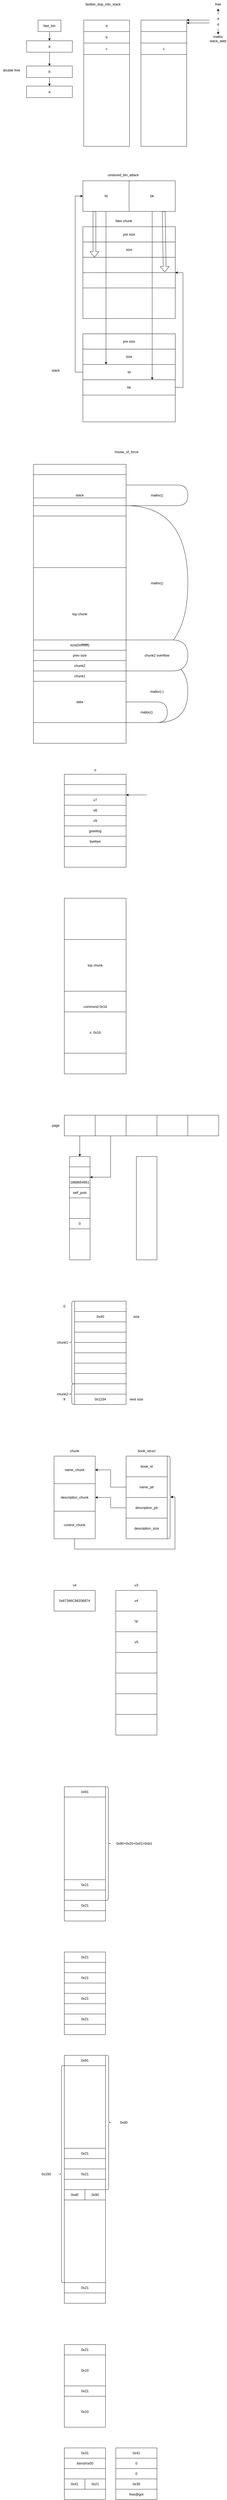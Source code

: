 <mxfile version="24.7.6">
  <diagram name="第 1 页" id="3GR5ZFJ99SGeGk10Pyea">
    <mxGraphModel dx="1008" dy="1795" grid="1" gridSize="9" guides="1" tooltips="1" connect="1" arrows="1" fold="1" page="1" pageScale="1" pageWidth="827" pageHeight="1169" background="#FFFFFF" math="0" shadow="0">
      <root>
        <mxCell id="0" />
        <mxCell id="1" parent="0" />
        <mxCell id="2ChEE_B9adLZoxHIVyTo-17" value="malloc(-)" style="shape=delay;whiteSpace=wrap;html=1;" parent="1" vertex="1">
          <mxGeometry x="468" y="1152" width="216" height="216" as="geometry" />
        </mxCell>
        <mxCell id="2ChEE_B9adLZoxHIVyTo-14" value="malloc()" style="shape=delay;whiteSpace=wrap;html=1;" parent="1" vertex="1">
          <mxGeometry x="468" y="612" width="216" height="540" as="geometry" />
        </mxCell>
        <mxCell id="7bl8xutbdIY_RmeOV73t-33" value="" style="group" parent="1" vertex="1" connectable="0">
          <mxGeometry x="290" y="-560" width="377" height="880" as="geometry" />
        </mxCell>
        <mxCell id="7bl8xutbdIY_RmeOV73t-21" value="" style="rounded=0;whiteSpace=wrap;html=1;" parent="7bl8xutbdIY_RmeOV73t-33" vertex="1">
          <mxGeometry x="26.929" y="200.0" width="323.143" height="320" as="geometry" />
        </mxCell>
        <mxCell id="7bl8xutbdIY_RmeOV73t-31" value="pre size" style="rounded=0;whiteSpace=wrap;html=1;" parent="7bl8xutbdIY_RmeOV73t-33" vertex="1">
          <mxGeometry x="26.929" y="200.0" width="323.143" height="53.333" as="geometry" />
        </mxCell>
        <mxCell id="7bl8xutbdIY_RmeOV73t-32" value="size" style="rounded=0;whiteSpace=wrap;html=1;" parent="7bl8xutbdIY_RmeOV73t-33" vertex="1">
          <mxGeometry x="26.929" y="253.333" width="323.143" height="53.333" as="geometry" />
        </mxCell>
        <mxCell id="7bl8xutbdIY_RmeOV73t-22" value="" style="rounded=0;whiteSpace=wrap;html=1;" parent="7bl8xutbdIY_RmeOV73t-33" vertex="1">
          <mxGeometry x="26.929" y="306.667" width="323.143" height="53.333" as="geometry" />
        </mxCell>
        <mxCell id="7bl8xutbdIY_RmeOV73t-27" value="fake chunk" style="text;strokeColor=none;fillColor=none;align=left;verticalAlign=middle;spacingLeft=4;spacingRight=4;overflow=hidden;points=[[0,0.5],[1,0.5]];portConstraint=eastwest;rotatable=0;whiteSpace=wrap;html=1;" parent="7bl8xutbdIY_RmeOV73t-33" vertex="1">
          <mxGeometry x="134.643" y="160" width="107.714" height="40" as="geometry" />
        </mxCell>
        <mxCell id="7bl8xutbdIY_RmeOV73t-28" value="" style="rounded=0;whiteSpace=wrap;html=1;" parent="7bl8xutbdIY_RmeOV73t-33" vertex="1">
          <mxGeometry x="26.929" y="360.0" width="323.143" height="53.333" as="geometry" />
        </mxCell>
        <mxCell id="7bl8xutbdIY_RmeOV73t-3" value="" style="rounded=0;whiteSpace=wrap;html=1;" parent="7bl8xutbdIY_RmeOV73t-33" vertex="1">
          <mxGeometry x="26.929" y="573.333" width="323.143" height="306.667" as="geometry" />
        </mxCell>
        <mxCell id="7bl8xutbdIY_RmeOV73t-4" value="" style="group" parent="7bl8xutbdIY_RmeOV73t-33" vertex="1" connectable="0">
          <mxGeometry x="26.929" y="40" width="323.143" height="106.667" as="geometry" />
        </mxCell>
        <mxCell id="7bl8xutbdIY_RmeOV73t-1" value="fd" style="rounded=0;whiteSpace=wrap;html=1;" parent="7bl8xutbdIY_RmeOV73t-4" vertex="1">
          <mxGeometry width="161.571" height="106.667" as="geometry" />
        </mxCell>
        <mxCell id="7bl8xutbdIY_RmeOV73t-2" value="bk" style="rounded=0;whiteSpace=wrap;html=1;" parent="7bl8xutbdIY_RmeOV73t-4" vertex="1">
          <mxGeometry x="161.571" width="161.571" height="106.667" as="geometry" />
        </mxCell>
        <mxCell id="7bl8xutbdIY_RmeOV73t-5" value="unstored_bin_attack" style="text;strokeColor=none;fillColor=none;align=left;verticalAlign=middle;spacingLeft=4;spacingRight=4;overflow=hidden;points=[[0,0.5],[1,0.5]];portConstraint=eastwest;rotatable=0;whiteSpace=wrap;html=1;" parent="7bl8xutbdIY_RmeOV73t-33" vertex="1">
          <mxGeometry x="107.714" width="161.571" height="40" as="geometry" />
        </mxCell>
        <mxCell id="7bl8xutbdIY_RmeOV73t-11" style="edgeStyle=orthogonalEdgeStyle;rounded=0;orthogonalLoop=1;jettySize=auto;html=1;exitX=0;exitY=0.5;exitDx=0;exitDy=0;entryX=0;entryY=0.5;entryDx=0;entryDy=0;" parent="7bl8xutbdIY_RmeOV73t-33" source="7bl8xutbdIY_RmeOV73t-6" edge="1">
          <mxGeometry relative="1" as="geometry">
            <mxPoint x="26.929" y="933.333" as="sourcePoint" />
            <mxPoint x="26.929" y="93.333" as="targetPoint" />
            <Array as="points">
              <mxPoint y="706.667" />
              <mxPoint y="93.333" />
            </Array>
          </mxGeometry>
        </mxCell>
        <mxCell id="7bl8xutbdIY_RmeOV73t-6" value="fd" style="rounded=0;whiteSpace=wrap;html=1;" parent="7bl8xutbdIY_RmeOV73t-33" vertex="1">
          <mxGeometry x="26.929" y="680" width="323.143" height="53.333" as="geometry" />
        </mxCell>
        <mxCell id="7bl8xutbdIY_RmeOV73t-10" style="edgeStyle=orthogonalEdgeStyle;rounded=0;orthogonalLoop=1;jettySize=auto;html=1;exitX=1;exitY=0.5;exitDx=0;exitDy=0;entryX=1;entryY=0;entryDx=0;entryDy=0;" parent="7bl8xutbdIY_RmeOV73t-33" source="7bl8xutbdIY_RmeOV73t-7" target="7bl8xutbdIY_RmeOV73t-28" edge="1">
          <mxGeometry relative="1" as="geometry">
            <mxPoint x="350.071" y="413.333" as="targetPoint" />
            <Array as="points">
              <mxPoint x="377.0" y="760" />
              <mxPoint x="377.0" y="360.0" />
            </Array>
          </mxGeometry>
        </mxCell>
        <mxCell id="7bl8xutbdIY_RmeOV73t-7" value="bk" style="rounded=0;whiteSpace=wrap;html=1;" parent="7bl8xutbdIY_RmeOV73t-33" vertex="1">
          <mxGeometry x="26.929" y="733.333" width="323.143" height="53.333" as="geometry" />
        </mxCell>
        <mxCell id="7bl8xutbdIY_RmeOV73t-18" value="pre size" style="rounded=0;whiteSpace=wrap;html=1;" parent="7bl8xutbdIY_RmeOV73t-33" vertex="1">
          <mxGeometry x="26.929" y="573.333" width="323.143" height="53.333" as="geometry" />
        </mxCell>
        <mxCell id="7bl8xutbdIY_RmeOV73t-19" value="size" style="rounded=0;whiteSpace=wrap;html=1;" parent="7bl8xutbdIY_RmeOV73t-33" vertex="1">
          <mxGeometry x="26.929" y="626.667" width="323.143" height="53.333" as="geometry" />
        </mxCell>
        <mxCell id="7bl8xutbdIY_RmeOV73t-17" style="edgeStyle=orthogonalEdgeStyle;rounded=0;orthogonalLoop=1;jettySize=auto;html=1;entryX=0.75;entryY=1;entryDx=0;entryDy=0;" parent="7bl8xutbdIY_RmeOV73t-33" source="7bl8xutbdIY_RmeOV73t-2" target="7bl8xutbdIY_RmeOV73t-6" edge="1">
          <mxGeometry relative="1" as="geometry">
            <Array as="points">
              <mxPoint x="269.286" y="266.667" />
              <mxPoint x="269.286" y="266.667" />
            </Array>
          </mxGeometry>
        </mxCell>
        <mxCell id="7bl8xutbdIY_RmeOV73t-12" style="edgeStyle=orthogonalEdgeStyle;rounded=0;orthogonalLoop=1;jettySize=auto;html=1;entryX=0.25;entryY=0;entryDx=0;entryDy=0;" parent="7bl8xutbdIY_RmeOV73t-33" source="7bl8xutbdIY_RmeOV73t-1" target="7bl8xutbdIY_RmeOV73t-6" edge="1">
          <mxGeometry relative="1" as="geometry" />
        </mxCell>
        <mxCell id="7bl8xutbdIY_RmeOV73t-29" value="" style="shape=flexArrow;endArrow=classic;html=1;rounded=0;exitX=0.25;exitY=1;exitDx=0;exitDy=0;entryX=0.125;entryY=0;entryDx=0;entryDy=0;entryPerimeter=0;" parent="7bl8xutbdIY_RmeOV73t-33" source="7bl8xutbdIY_RmeOV73t-1" target="7bl8xutbdIY_RmeOV73t-22" edge="1">
          <mxGeometry width="50" height="50" relative="1" as="geometry">
            <mxPoint x="228.893" y="400.0" as="sourcePoint" />
            <mxPoint x="296.214" y="333.333" as="targetPoint" />
          </mxGeometry>
        </mxCell>
        <mxCell id="7bl8xutbdIY_RmeOV73t-30" value="" style="shape=flexArrow;endArrow=classic;html=1;rounded=0;exitX=0.75;exitY=1;exitDx=0;exitDy=0;entryX=0.886;entryY=-0.033;entryDx=0;entryDy=0;entryPerimeter=0;" parent="7bl8xutbdIY_RmeOV73t-33" source="7bl8xutbdIY_RmeOV73t-2" target="7bl8xutbdIY_RmeOV73t-28" edge="1">
          <mxGeometry width="50" height="50" relative="1" as="geometry">
            <mxPoint x="417.393" y="173.333" as="sourcePoint" />
            <mxPoint x="417.393" y="386.667" as="targetPoint" />
          </mxGeometry>
        </mxCell>
        <mxCell id="Vnr2WxxwsQG6oXrD13Lc-2" value="fastbin_dup_into_stack" style="text;strokeColor=none;fillColor=none;align=left;verticalAlign=middle;spacingLeft=4;spacingRight=4;overflow=hidden;points=[[0,0.5],[1,0.5]];portConstraint=eastwest;rotatable=0;whiteSpace=wrap;html=1;container=0;" parent="1" vertex="1">
          <mxGeometry x="320" y="-1150" width="140" height="30" as="geometry" />
        </mxCell>
        <mxCell id="Vnr2WxxwsQG6oXrD13Lc-7" value="" style="rounded=0;whiteSpace=wrap;html=1;container=0;" parent="1" vertex="1">
          <mxGeometry x="320" y="-1080" width="160" height="440" as="geometry" />
        </mxCell>
        <mxCell id="Vnr2WxxwsQG6oXrD13Lc-8" value="a" style="rounded=0;whiteSpace=wrap;html=1;container=0;" parent="1" vertex="1">
          <mxGeometry x="320" y="-1080" width="160" height="40" as="geometry" />
        </mxCell>
        <mxCell id="Vnr2WxxwsQG6oXrD13Lc-9" value="c" style="rounded=0;whiteSpace=wrap;html=1;container=0;" parent="1" vertex="1">
          <mxGeometry x="320" y="-1000" width="160" height="40" as="geometry" />
        </mxCell>
        <mxCell id="Vnr2WxxwsQG6oXrD13Lc-10" value="b" style="rounded=0;whiteSpace=wrap;html=1;container=0;" parent="1" vertex="1">
          <mxGeometry x="320" y="-1040" width="160" height="40" as="geometry" />
        </mxCell>
        <mxCell id="Vnr2WxxwsQG6oXrD13Lc-11" value="fast_bin" style="rounded=0;whiteSpace=wrap;html=1;container=0;" parent="1" vertex="1">
          <mxGeometry x="160" y="-1080" width="80" height="40" as="geometry" />
        </mxCell>
        <mxCell id="Vnr2WxxwsQG6oXrD13Lc-12" value="a" style="rounded=0;whiteSpace=wrap;html=1;container=0;" parent="1" vertex="1">
          <mxGeometry x="120" y="-1008" width="160" height="40" as="geometry" />
        </mxCell>
        <mxCell id="Vnr2WxxwsQG6oXrD13Lc-13" style="edgeStyle=orthogonalEdgeStyle;rounded=0;orthogonalLoop=1;jettySize=auto;html=1;entryX=0.5;entryY=0;entryDx=0;entryDy=0;" parent="1" source="Vnr2WxxwsQG6oXrD13Lc-11" target="Vnr2WxxwsQG6oXrD13Lc-12" edge="1">
          <mxGeometry relative="1" as="geometry" />
        </mxCell>
        <mxCell id="Vnr2WxxwsQG6oXrD13Lc-14" value="b" style="rounded=0;whiteSpace=wrap;html=1;container=0;" parent="1" vertex="1">
          <mxGeometry x="120" y="-920" width="160" height="40" as="geometry" />
        </mxCell>
        <mxCell id="Vnr2WxxwsQG6oXrD13Lc-15" style="edgeStyle=orthogonalEdgeStyle;rounded=0;orthogonalLoop=1;jettySize=auto;html=1;" parent="1" source="Vnr2WxxwsQG6oXrD13Lc-12" target="Vnr2WxxwsQG6oXrD13Lc-14" edge="1">
          <mxGeometry relative="1" as="geometry" />
        </mxCell>
        <mxCell id="Vnr2WxxwsQG6oXrD13Lc-16" value="a" style="rounded=0;whiteSpace=wrap;html=1;container=0;" parent="1" vertex="1">
          <mxGeometry x="120" y="-850" width="160" height="40" as="geometry" />
        </mxCell>
        <mxCell id="Vnr2WxxwsQG6oXrD13Lc-17" style="edgeStyle=orthogonalEdgeStyle;rounded=0;orthogonalLoop=1;jettySize=auto;html=1;" parent="1" source="Vnr2WxxwsQG6oXrD13Lc-14" target="Vnr2WxxwsQG6oXrD13Lc-16" edge="1">
          <mxGeometry relative="1" as="geometry" />
        </mxCell>
        <mxCell id="Vnr2WxxwsQG6oXrD13Lc-18" value="" style="endArrow=classic;html=1;rounded=0;entryX=1;entryY=0;entryDx=0;entryDy=0;" parent="1" edge="1">
          <mxGeometry width="50" height="50" relative="1" as="geometry">
            <mxPoint x="760" y="-1080" as="sourcePoint" />
            <mxPoint x="680" y="-1080" as="targetPoint" />
          </mxGeometry>
        </mxCell>
        <mxCell id="Vnr2WxxwsQG6oXrD13Lc-19" value="" style="endArrow=classic;html=1;rounded=0;entryX=1;entryY=0;entryDx=0;entryDy=0;" parent="1" edge="1">
          <mxGeometry width="50" height="50" relative="1" as="geometry">
            <mxPoint x="760" y="-1070" as="sourcePoint" />
            <mxPoint x="680" y="-1070" as="targetPoint" />
          </mxGeometry>
        </mxCell>
        <mxCell id="Vnr2WxxwsQG6oXrD13Lc-20" value="a" style="text;html=1;strokeColor=none;fillColor=none;align=center;verticalAlign=middle;whiteSpace=wrap;rounded=0;container=0;" parent="1" vertex="1">
          <mxGeometry x="760" y="-1100" width="60" height="30" as="geometry" />
        </mxCell>
        <mxCell id="Vnr2WxxwsQG6oXrD13Lc-21" value="d" style="text;html=1;strokeColor=none;fillColor=none;align=center;verticalAlign=middle;whiteSpace=wrap;rounded=0;container=0;" parent="1" vertex="1">
          <mxGeometry x="760" y="-1080" width="60" height="30" as="geometry" />
        </mxCell>
        <mxCell id="Vnr2WxxwsQG6oXrD13Lc-22" value="" style="rounded=0;whiteSpace=wrap;html=1;container=0;" parent="1" vertex="1">
          <mxGeometry x="520" y="-1080" width="160" height="440" as="geometry" />
        </mxCell>
        <mxCell id="Vnr2WxxwsQG6oXrD13Lc-23" value="" style="rounded=0;whiteSpace=wrap;html=1;container=0;" parent="1" vertex="1">
          <mxGeometry x="520" y="-1080" width="160" height="40" as="geometry" />
        </mxCell>
        <mxCell id="Vnr2WxxwsQG6oXrD13Lc-24" value="c" style="rounded=0;whiteSpace=wrap;html=1;container=0;" parent="1" vertex="1">
          <mxGeometry x="520" y="-1000" width="160" height="40" as="geometry" />
        </mxCell>
        <mxCell id="Vnr2WxxwsQG6oXrD13Lc-25" value="" style="rounded=0;whiteSpace=wrap;html=1;container=0;" parent="1" vertex="1">
          <mxGeometry x="520" y="-1040" width="160" height="40" as="geometry" />
        </mxCell>
        <mxCell id="Vnr2WxxwsQG6oXrD13Lc-27" value="free" style="text;html=1;strokeColor=none;fillColor=none;align=center;verticalAlign=middle;whiteSpace=wrap;rounded=0;container=0;" parent="1" vertex="1">
          <mxGeometry x="759.997" y="-1150" width="60" height="30" as="geometry" />
        </mxCell>
        <mxCell id="Vnr2WxxwsQG6oXrD13Lc-26" style="edgeStyle=orthogonalEdgeStyle;rounded=0;orthogonalLoop=1;jettySize=auto;html=1;exitX=0.5;exitY=0;exitDx=0;exitDy=0;" parent="1" source="Vnr2WxxwsQG6oXrD13Lc-20" target="Vnr2WxxwsQG6oXrD13Lc-27" edge="1">
          <mxGeometry relative="1" as="geometry">
            <mxPoint x="789.957" y="-1120" as="targetPoint" />
          </mxGeometry>
        </mxCell>
        <mxCell id="Vnr2WxxwsQG6oXrD13Lc-29" value="malloc&lt;br&gt;stack_addr" style="text;html=1;strokeColor=none;fillColor=none;align=center;verticalAlign=middle;whiteSpace=wrap;rounded=0;container=0;" parent="1" vertex="1">
          <mxGeometry x="760" y="-1030" width="60" height="30" as="geometry" />
        </mxCell>
        <mxCell id="Vnr2WxxwsQG6oXrD13Lc-28" style="edgeStyle=orthogonalEdgeStyle;rounded=0;orthogonalLoop=1;jettySize=auto;html=1;" parent="1" source="Vnr2WxxwsQG6oXrD13Lc-21" target="Vnr2WxxwsQG6oXrD13Lc-29" edge="1">
          <mxGeometry relative="1" as="geometry">
            <mxPoint x="790" y="-1020" as="targetPoint" />
          </mxGeometry>
        </mxCell>
        <mxCell id="2ChEE_B9adLZoxHIVyTo-2" value="house_of_force" style="text;html=1;align=center;verticalAlign=middle;whiteSpace=wrap;rounded=0;" parent="1" vertex="1">
          <mxGeometry x="440" y="410" width="60" height="30" as="geometry" />
        </mxCell>
        <mxCell id="2ChEE_B9adLZoxHIVyTo-3" value="" style="rounded=0;whiteSpace=wrap;html=1;" parent="1" vertex="1">
          <mxGeometry x="144" y="468" width="324" height="972" as="geometry" />
        </mxCell>
        <mxCell id="2ChEE_B9adLZoxHIVyTo-4" value="" style="rounded=0;whiteSpace=wrap;html=1;" parent="1" vertex="1">
          <mxGeometry x="144" y="828" width="324" height="396" as="geometry" />
        </mxCell>
        <mxCell id="2ChEE_B9adLZoxHIVyTo-5" value="chunk1" style="rounded=0;whiteSpace=wrap;html=1;" parent="1" vertex="1">
          <mxGeometry x="144" y="1188" width="324" height="36" as="geometry" />
        </mxCell>
        <mxCell id="2ChEE_B9adLZoxHIVyTo-6" value="chunk2" style="rounded=0;whiteSpace=wrap;html=1;" parent="1" vertex="1">
          <mxGeometry x="144" y="1152" width="324" height="36" as="geometry" />
        </mxCell>
        <mxCell id="2ChEE_B9adLZoxHIVyTo-7" value="top chunk" style="rounded=0;whiteSpace=wrap;html=1;" parent="1" vertex="1">
          <mxGeometry x="144" y="828" width="324" height="324" as="geometry" />
        </mxCell>
        <mxCell id="2ChEE_B9adLZoxHIVyTo-8" value="prev size" style="rounded=0;whiteSpace=wrap;html=1;" parent="1" vertex="1">
          <mxGeometry x="144" y="1116" width="324" height="36" as="geometry" />
        </mxCell>
        <mxCell id="2ChEE_B9adLZoxHIVyTo-9" value="size(0xffffffff)" style="rounded=0;whiteSpace=wrap;html=1;" parent="1" vertex="1">
          <mxGeometry x="144" y="1080" width="324" height="36" as="geometry" />
        </mxCell>
        <mxCell id="2ChEE_B9adLZoxHIVyTo-10" value="stack" style="rounded=0;whiteSpace=wrap;html=1;" parent="1" vertex="1">
          <mxGeometry x="144" y="504" width="324" height="144" as="geometry" />
        </mxCell>
        <mxCell id="2ChEE_B9adLZoxHIVyTo-13" value="chunk2 overflow" style="shape=delay;whiteSpace=wrap;html=1;" parent="1" vertex="1">
          <mxGeometry x="468" y="1080" width="216" height="108" as="geometry" />
        </mxCell>
        <mxCell id="2ChEE_B9adLZoxHIVyTo-15" value="malloc()" style="shape=delay;whiteSpace=wrap;html=1;" parent="1" vertex="1">
          <mxGeometry x="468" y="540" width="216" height="72" as="geometry" />
        </mxCell>
        <mxCell id="2ChEE_B9adLZoxHIVyTo-16" value="data" style="rounded=0;whiteSpace=wrap;html=1;" parent="1" vertex="1">
          <mxGeometry x="144" y="1224" width="324" height="144" as="geometry" />
        </mxCell>
        <mxCell id="2ChEE_B9adLZoxHIVyTo-18" value="malloc()" style="shape=delay;whiteSpace=wrap;html=1;" parent="1" vertex="1">
          <mxGeometry x="468" y="1296" width="144" height="72" as="geometry" />
        </mxCell>
        <mxCell id="2ChEE_B9adLZoxHIVyTo-19" value="" style="rounded=0;whiteSpace=wrap;html=1;" parent="1" vertex="1">
          <mxGeometry x="144" y="585" width="324" height="27" as="geometry" />
        </mxCell>
        <mxCell id="OaaaISYqMKOk3XpiIz3m-1" value="" style="rounded=0;whiteSpace=wrap;html=1;" parent="1" vertex="1">
          <mxGeometry x="252" y="1548" width="216" height="324" as="geometry" />
        </mxCell>
        <mxCell id="OaaaISYqMKOk3XpiIz3m-2" value="o" style="text;html=1;align=center;verticalAlign=middle;whiteSpace=wrap;rounded=0;" parent="1" vertex="1">
          <mxGeometry x="330" y="1518" width="60" height="30" as="geometry" />
        </mxCell>
        <mxCell id="OaaaISYqMKOk3XpiIz3m-3" value="v7" style="rounded=0;whiteSpace=wrap;html=1;" parent="1" vertex="1">
          <mxGeometry x="252" y="1620" width="216" height="36" as="geometry" />
        </mxCell>
        <mxCell id="OaaaISYqMKOk3XpiIz3m-4" value="v9" style="rounded=0;whiteSpace=wrap;html=1;" parent="1" vertex="1">
          <mxGeometry x="252" y="1692" width="216" height="36" as="geometry" />
        </mxCell>
        <mxCell id="OaaaISYqMKOk3XpiIz3m-5" value="v8" style="rounded=0;whiteSpace=wrap;html=1;" parent="1" vertex="1">
          <mxGeometry x="252" y="1656" width="216" height="36" as="geometry" />
        </mxCell>
        <mxCell id="OaaaISYqMKOk3XpiIz3m-6" value="byebye" style="rounded=0;whiteSpace=wrap;html=1;" parent="1" vertex="1">
          <mxGeometry x="252" y="1764" width="216" height="36" as="geometry" />
        </mxCell>
        <mxCell id="OaaaISYqMKOk3XpiIz3m-7" value="greeting" style="rounded=0;whiteSpace=wrap;html=1;" parent="1" vertex="1">
          <mxGeometry x="252" y="1728" width="216" height="36" as="geometry" />
        </mxCell>
        <mxCell id="OaaaISYqMKOk3XpiIz3m-9" value="" style="endArrow=classic;html=1;rounded=0;entryX=1;entryY=1;entryDx=0;entryDy=0;" parent="1" edge="1">
          <mxGeometry width="50" height="50" relative="1" as="geometry">
            <mxPoint x="540" y="1620" as="sourcePoint" />
            <mxPoint x="468" y="1620" as="targetPoint" />
          </mxGeometry>
        </mxCell>
        <mxCell id="OaaaISYqMKOk3XpiIz3m-10" value="" style="rounded=0;whiteSpace=wrap;html=1;" parent="1" vertex="1">
          <mxGeometry x="252" y="1584" width="216" height="36" as="geometry" />
        </mxCell>
        <mxCell id="OaaaISYqMKOk3XpiIz3m-11" value="" style="rounded=0;whiteSpace=wrap;html=1;" parent="1" vertex="1">
          <mxGeometry x="252" y="1548" width="216" height="36" as="geometry" />
        </mxCell>
        <mxCell id="TDpnujTRANA-KfqTxZIL-1" value="" style="rounded=0;whiteSpace=wrap;html=1;" parent="1" vertex="1">
          <mxGeometry x="252" y="1980" width="216" height="612" as="geometry" />
        </mxCell>
        <mxCell id="TDpnujTRANA-KfqTxZIL-5" value="" style="rounded=0;whiteSpace=wrap;html=1;" parent="1" vertex="1">
          <mxGeometry x="252" y="2124" width="216" height="396" as="geometry" />
        </mxCell>
        <mxCell id="TDpnujTRANA-KfqTxZIL-7" value="top chunk" style="rounded=0;whiteSpace=wrap;html=1;" parent="1" vertex="1">
          <mxGeometry x="252" y="2124" width="216" height="180" as="geometry" />
        </mxCell>
        <mxCell id="TDpnujTRANA-KfqTxZIL-3" value="commond 0x16" style="rounded=0;whiteSpace=wrap;html=1;" parent="1" vertex="1">
          <mxGeometry x="252" y="2304" width="216" height="108" as="geometry" />
        </mxCell>
        <mxCell id="TDpnujTRANA-KfqTxZIL-2" value="s&amp;nbsp; 0x16" style="rounded=0;whiteSpace=wrap;html=1;" parent="1" vertex="1">
          <mxGeometry x="252" y="2376" width="216" height="144" as="geometry" />
        </mxCell>
        <mxCell id="TzCOoBIzKx1DTg6rOU32-9" style="edgeStyle=orthogonalEdgeStyle;rounded=0;orthogonalLoop=1;jettySize=auto;html=1;entryX=0.5;entryY=0;entryDx=0;entryDy=0;" parent="1" source="TzCOoBIzKx1DTg6rOU32-1" edge="1">
          <mxGeometry relative="1" as="geometry">
            <mxPoint x="306" y="2880" as="targetPoint" />
          </mxGeometry>
        </mxCell>
        <mxCell id="TzCOoBIzKx1DTg6rOU32-1" value="" style="rounded=0;whiteSpace=wrap;html=1;" parent="1" vertex="1">
          <mxGeometry x="252" y="2736" width="108" height="72" as="geometry" />
        </mxCell>
        <mxCell id="TzCOoBIzKx1DTg6rOU32-2" value="" style="rounded=0;whiteSpace=wrap;html=1;" parent="1" vertex="1">
          <mxGeometry x="360" y="2736" width="117" height="72" as="geometry" />
        </mxCell>
        <mxCell id="TzCOoBIzKx1DTg6rOU32-4" value="" style="rounded=0;whiteSpace=wrap;html=1;" parent="1" vertex="1">
          <mxGeometry x="468" y="2736" width="117" height="72" as="geometry" />
        </mxCell>
        <mxCell id="TzCOoBIzKx1DTg6rOU32-5" value="" style="rounded=0;whiteSpace=wrap;html=1;" parent="1" vertex="1">
          <mxGeometry x="576" y="2736" width="108" height="72" as="geometry" />
        </mxCell>
        <mxCell id="TzCOoBIzKx1DTg6rOU32-6" value="" style="rounded=0;whiteSpace=wrap;html=1;" parent="1" vertex="1">
          <mxGeometry x="684" y="2736" width="108" height="72" as="geometry" />
        </mxCell>
        <mxCell id="TzCOoBIzKx1DTg6rOU32-7" value="page" style="text;html=1;align=center;verticalAlign=middle;whiteSpace=wrap;rounded=0;" parent="1" vertex="1">
          <mxGeometry x="192" y="2757" width="60" height="30" as="geometry" />
        </mxCell>
        <mxCell id="TzCOoBIzKx1DTg6rOU32-11" style="edgeStyle=orthogonalEdgeStyle;rounded=0;orthogonalLoop=1;jettySize=auto;html=1;entryX=1;entryY=0;entryDx=0;entryDy=0;" parent="1" target="TzCOoBIzKx1DTg6rOU32-18" edge="1">
          <mxGeometry relative="1" as="geometry">
            <mxPoint x="414" y="2808" as="sourcePoint" />
            <mxPoint x="418.5" y="2880" as="targetPoint" />
            <Array as="points">
              <mxPoint x="414" y="2808" />
              <mxPoint x="414" y="2952" />
            </Array>
          </mxGeometry>
        </mxCell>
        <mxCell id="TzCOoBIzKx1DTg6rOU32-17" value="" style="rounded=0;whiteSpace=wrap;html=1;" parent="1" vertex="1">
          <mxGeometry x="270" y="2880" width="72" height="360" as="geometry" />
        </mxCell>
        <mxCell id="TzCOoBIzKx1DTg6rOU32-18" value="1868654951" style="rounded=0;whiteSpace=wrap;html=1;" parent="1" vertex="1">
          <mxGeometry x="270" y="2952" width="72" height="36" as="geometry" />
        </mxCell>
        <mxCell id="TzCOoBIzKx1DTg6rOU32-19" value="self_puts" style="rounded=0;whiteSpace=wrap;html=1;" parent="1" vertex="1">
          <mxGeometry x="270" y="2988" width="72" height="36" as="geometry" />
        </mxCell>
        <mxCell id="TzCOoBIzKx1DTg6rOU32-20" value="0" style="rounded=0;whiteSpace=wrap;html=1;" parent="1" vertex="1">
          <mxGeometry x="270" y="3096" width="72" height="36" as="geometry" />
        </mxCell>
        <mxCell id="TzCOoBIzKx1DTg6rOU32-21" value="" style="rounded=0;whiteSpace=wrap;html=1;" parent="1" vertex="1">
          <mxGeometry x="504" y="2880" width="72" height="360" as="geometry" />
        </mxCell>
        <mxCell id="TzCOoBIzKx1DTg6rOU32-29" style="edgeStyle=orthogonalEdgeStyle;rounded=0;orthogonalLoop=1;jettySize=auto;html=1;exitX=1;exitY=0.25;exitDx=0;exitDy=0;" parent="1" source="TzCOoBIzKx1DTg6rOU32-18" edge="1">
          <mxGeometry relative="1" as="geometry">
            <mxPoint x="342" y="2961" as="targetPoint" />
            <Array as="points" />
          </mxGeometry>
        </mxCell>
        <mxCell id="TzCOoBIzKx1DTg6rOU32-30" value="" style="rounded=0;whiteSpace=wrap;html=1;" parent="1" vertex="1">
          <mxGeometry x="270" y="2880" width="72" height="36" as="geometry" />
        </mxCell>
        <mxCell id="TzCOoBIzKx1DTg6rOU32-31" value="" style="rounded=0;whiteSpace=wrap;html=1;" parent="1" vertex="1">
          <mxGeometry x="270" y="2916" width="72" height="36" as="geometry" />
        </mxCell>
        <mxCell id="Cxq_t5qI50GiCm-gaXnu-1" value="stack" style="text;html=1;align=center;verticalAlign=middle;whiteSpace=wrap;rounded=0;" parent="1" vertex="1">
          <mxGeometry x="192" y="126" width="60" height="30" as="geometry" />
        </mxCell>
        <mxCell id="Cxq_t5qI50GiCm-gaXnu-2" value="double free" style="text;html=1;align=center;verticalAlign=middle;whiteSpace=wrap;rounded=0;" parent="1" vertex="1">
          <mxGeometry x="27" y="-920" width="81" height="30" as="geometry" />
        </mxCell>
        <mxCell id="OMEJAC_Exb2huHVxMvHI-1" value="" style="rounded=0;whiteSpace=wrap;html=1;" parent="1" vertex="1">
          <mxGeometry x="288" y="3384" width="180" height="36" as="geometry" />
        </mxCell>
        <mxCell id="OMEJAC_Exb2huHVxMvHI-2" value="0x40" style="rounded=0;whiteSpace=wrap;html=1;" parent="1" vertex="1">
          <mxGeometry x="288" y="3420" width="180" height="36" as="geometry" />
        </mxCell>
        <mxCell id="OMEJAC_Exb2huHVxMvHI-3" value="" style="rounded=0;whiteSpace=wrap;html=1;" parent="1" vertex="1">
          <mxGeometry x="288" y="3456" width="180" height="36" as="geometry" />
        </mxCell>
        <mxCell id="OMEJAC_Exb2huHVxMvHI-4" value="" style="rounded=0;whiteSpace=wrap;html=1;" parent="1" vertex="1">
          <mxGeometry x="288" y="3492" width="180" height="36" as="geometry" />
        </mxCell>
        <mxCell id="OMEJAC_Exb2huHVxMvHI-5" value="" style="rounded=0;whiteSpace=wrap;html=1;" parent="1" vertex="1">
          <mxGeometry x="288" y="3528" width="180" height="36" as="geometry" />
        </mxCell>
        <mxCell id="OMEJAC_Exb2huHVxMvHI-6" value="" style="rounded=0;whiteSpace=wrap;html=1;" parent="1" vertex="1">
          <mxGeometry x="288" y="3564" width="180" height="36" as="geometry" />
        </mxCell>
        <mxCell id="OMEJAC_Exb2huHVxMvHI-7" value="" style="rounded=0;whiteSpace=wrap;html=1;" parent="1" vertex="1">
          <mxGeometry x="288" y="3600" width="180" height="36" as="geometry" />
        </mxCell>
        <mxCell id="OMEJAC_Exb2huHVxMvHI-8" value="" style="rounded=0;whiteSpace=wrap;html=1;" parent="1" vertex="1">
          <mxGeometry x="288" y="3636" width="180" height="36" as="geometry" />
        </mxCell>
        <mxCell id="OMEJAC_Exb2huHVxMvHI-9" value="" style="rounded=0;whiteSpace=wrap;html=1;" parent="1" vertex="1">
          <mxGeometry x="288" y="3672" width="180" height="36" as="geometry" />
        </mxCell>
        <mxCell id="OMEJAC_Exb2huHVxMvHI-10" value="0x1234" style="rounded=0;whiteSpace=wrap;html=1;" parent="1" vertex="1">
          <mxGeometry x="288" y="3708" width="180" height="36" as="geometry" />
        </mxCell>
        <mxCell id="OMEJAC_Exb2huHVxMvHI-11" value="0" style="text;html=1;align=center;verticalAlign=middle;whiteSpace=wrap;rounded=0;" parent="1" vertex="1">
          <mxGeometry x="216" y="3384" width="72" height="36" as="geometry" />
        </mxCell>
        <mxCell id="OMEJAC_Exb2huHVxMvHI-12" value="9" style="text;html=1;align=center;verticalAlign=middle;whiteSpace=wrap;rounded=0;" parent="1" vertex="1">
          <mxGeometry x="216" y="3708" width="72" height="36" as="geometry" />
        </mxCell>
        <mxCell id="OMEJAC_Exb2huHVxMvHI-13" value="size" style="text;html=1;align=center;verticalAlign=middle;whiteSpace=wrap;rounded=0;" parent="1" vertex="1">
          <mxGeometry x="468" y="3420" width="72" height="36" as="geometry" />
        </mxCell>
        <mxCell id="OMEJAC_Exb2huHVxMvHI-14" value="next size" style="text;html=1;align=center;verticalAlign=middle;whiteSpace=wrap;rounded=0;" parent="1" vertex="1">
          <mxGeometry x="468" y="3708" width="72" height="36" as="geometry" />
        </mxCell>
        <mxCell id="OMEJAC_Exb2huHVxMvHI-15" value="" style="shape=curlyBracket;whiteSpace=wrap;html=1;rounded=1;labelPosition=left;verticalLabelPosition=middle;align=right;verticalAlign=middle;" parent="1" vertex="1">
          <mxGeometry x="268" y="3384" width="20" height="288" as="geometry" />
        </mxCell>
        <mxCell id="OMEJAC_Exb2huHVxMvHI-16" value="" style="shape=curlyBracket;whiteSpace=wrap;html=1;rounded=1;labelPosition=left;verticalLabelPosition=middle;align=right;verticalAlign=middle;size=0.5;" parent="1" vertex="1">
          <mxGeometry x="265" y="3672" width="26" height="72" as="geometry" />
        </mxCell>
        <mxCell id="OMEJAC_Exb2huHVxMvHI-17" value="chunk1" style="text;html=1;align=center;verticalAlign=middle;whiteSpace=wrap;rounded=0;" parent="1" vertex="1">
          <mxGeometry x="216" y="3513" width="60" height="30" as="geometry" />
        </mxCell>
        <mxCell id="OMEJAC_Exb2huHVxMvHI-18" value="chunk2" style="text;html=1;align=center;verticalAlign=middle;whiteSpace=wrap;rounded=0;" parent="1" vertex="1">
          <mxGeometry x="216" y="3693" width="60" height="30" as="geometry" />
        </mxCell>
        <mxCell id="hnTf9_S-bVx7At5CL6uS-5" value="book_id" style="rounded=0;whiteSpace=wrap;html=1;" parent="1" vertex="1">
          <mxGeometry x="468" y="3924" width="144" height="72" as="geometry" />
        </mxCell>
        <mxCell id="hnTf9_S-bVx7At5CL6uS-14" style="edgeStyle=orthogonalEdgeStyle;rounded=0;orthogonalLoop=1;jettySize=auto;html=1;entryX=1;entryY=0.5;entryDx=0;entryDy=0;" parent="1" source="hnTf9_S-bVx7At5CL6uS-6" target="hnTf9_S-bVx7At5CL6uS-1" edge="1">
          <mxGeometry relative="1" as="geometry" />
        </mxCell>
        <mxCell id="hnTf9_S-bVx7At5CL6uS-6" value="name_ptr" style="rounded=0;whiteSpace=wrap;html=1;" parent="1" vertex="1">
          <mxGeometry x="468" y="3996" width="144" height="72" as="geometry" />
        </mxCell>
        <mxCell id="hnTf9_S-bVx7At5CL6uS-15" style="edgeStyle=orthogonalEdgeStyle;rounded=0;orthogonalLoop=1;jettySize=auto;html=1;entryX=1;entryY=0.5;entryDx=0;entryDy=0;" parent="1" source="hnTf9_S-bVx7At5CL6uS-7" target="hnTf9_S-bVx7At5CL6uS-2" edge="1">
          <mxGeometry relative="1" as="geometry" />
        </mxCell>
        <mxCell id="hnTf9_S-bVx7At5CL6uS-7" value="description_ptr" style="rounded=0;whiteSpace=wrap;html=1;" parent="1" vertex="1">
          <mxGeometry x="468" y="4068" width="144" height="72" as="geometry" />
        </mxCell>
        <mxCell id="hnTf9_S-bVx7At5CL6uS-8" value="description_size" style="rounded=0;whiteSpace=wrap;html=1;" parent="1" vertex="1">
          <mxGeometry x="468" y="4140" width="144" height="72" as="geometry" />
        </mxCell>
        <mxCell id="hnTf9_S-bVx7At5CL6uS-9" value="book_struct" style="text;html=1;align=center;verticalAlign=middle;whiteSpace=wrap;rounded=0;" parent="1" vertex="1">
          <mxGeometry x="468" y="3888" width="144" height="36" as="geometry" />
        </mxCell>
        <mxCell id="hnTf9_S-bVx7At5CL6uS-10" value="" style="group" parent="1" vertex="1" connectable="0">
          <mxGeometry x="216" y="3888" width="144" height="324" as="geometry" />
        </mxCell>
        <mxCell id="hnTf9_S-bVx7At5CL6uS-4" value="chunk" style="text;html=1;align=center;verticalAlign=middle;whiteSpace=wrap;rounded=0;" parent="hnTf9_S-bVx7At5CL6uS-10" vertex="1">
          <mxGeometry width="144" height="36" as="geometry" />
        </mxCell>
        <mxCell id="hnTf9_S-bVx7At5CL6uS-11" value="" style="group" parent="hnTf9_S-bVx7At5CL6uS-10" vertex="1" connectable="0">
          <mxGeometry y="36" width="144" height="288" as="geometry" />
        </mxCell>
        <mxCell id="hnTf9_S-bVx7At5CL6uS-1" value="name_chunk" style="rounded=0;whiteSpace=wrap;html=1;" parent="hnTf9_S-bVx7At5CL6uS-11" vertex="1">
          <mxGeometry width="144" height="96.0" as="geometry" />
        </mxCell>
        <mxCell id="hnTf9_S-bVx7At5CL6uS-2" value="description_chunk" style="rounded=0;whiteSpace=wrap;html=1;" parent="hnTf9_S-bVx7At5CL6uS-11" vertex="1">
          <mxGeometry y="96.0" width="144" height="96.0" as="geometry" />
        </mxCell>
        <mxCell id="hnTf9_S-bVx7At5CL6uS-3" value="control_chunk" style="rounded=0;whiteSpace=wrap;html=1;" parent="hnTf9_S-bVx7At5CL6uS-11" vertex="1">
          <mxGeometry y="192.0" width="144" height="96.0" as="geometry" />
        </mxCell>
        <mxCell id="hnTf9_S-bVx7At5CL6uS-12" value="" style="shape=curlyBracket;whiteSpace=wrap;html=1;rounded=1;flipH=1;labelPosition=right;verticalLabelPosition=middle;align=left;verticalAlign=middle;size=0.5;" parent="1" vertex="1">
          <mxGeometry x="612" y="3924" width="20" height="288" as="geometry" />
        </mxCell>
        <mxCell id="hnTf9_S-bVx7At5CL6uS-13" style="edgeStyle=orthogonalEdgeStyle;rounded=0;orthogonalLoop=1;jettySize=auto;html=1;entryX=0.4;entryY=0.494;entryDx=0;entryDy=0;entryPerimeter=0;" parent="1" source="hnTf9_S-bVx7At5CL6uS-3" target="hnTf9_S-bVx7At5CL6uS-12" edge="1">
          <mxGeometry relative="1" as="geometry">
            <mxPoint x="639" y="4059" as="targetPoint" />
            <Array as="points">
              <mxPoint x="288" y="4248" />
              <mxPoint x="639" y="4248" />
              <mxPoint x="639" y="4066" />
            </Array>
          </mxGeometry>
        </mxCell>
        <mxCell id="KbP2mRTIrmW9HyxEC9Uv-1" value="0x67346C66336874" style="rounded=0;whiteSpace=wrap;html=1;" parent="1" vertex="1">
          <mxGeometry x="216" y="4392" width="144" height="72" as="geometry" />
        </mxCell>
        <mxCell id="KbP2mRTIrmW9HyxEC9Uv-2" value="v4" style="rounded=0;whiteSpace=wrap;html=1;" parent="1" vertex="1">
          <mxGeometry x="432" y="4392" width="144" height="72" as="geometry" />
        </mxCell>
        <mxCell id="KbP2mRTIrmW9HyxEC9Uv-3" value="&#39;\b&#39;" style="rounded=0;whiteSpace=wrap;html=1;" parent="1" vertex="1">
          <mxGeometry x="432" y="4464" width="144" height="72" as="geometry" />
        </mxCell>
        <mxCell id="KbP2mRTIrmW9HyxEC9Uv-4" value="" style="rounded=0;whiteSpace=wrap;html=1;" parent="1" vertex="1">
          <mxGeometry x="432" y="4824" width="144" height="72" as="geometry" />
        </mxCell>
        <mxCell id="KbP2mRTIrmW9HyxEC9Uv-5" value="" style="rounded=0;whiteSpace=wrap;html=1;" parent="1" vertex="1">
          <mxGeometry x="432" y="4752" width="144" height="72" as="geometry" />
        </mxCell>
        <mxCell id="KbP2mRTIrmW9HyxEC9Uv-6" value="" style="rounded=0;whiteSpace=wrap;html=1;" parent="1" vertex="1">
          <mxGeometry x="432" y="4680" width="144" height="72" as="geometry" />
        </mxCell>
        <mxCell id="KbP2mRTIrmW9HyxEC9Uv-7" value="" style="rounded=0;whiteSpace=wrap;html=1;" parent="1" vertex="1">
          <mxGeometry x="432" y="4608" width="144" height="72" as="geometry" />
        </mxCell>
        <mxCell id="KbP2mRTIrmW9HyxEC9Uv-8" value="v5" style="rounded=0;whiteSpace=wrap;html=1;" parent="1" vertex="1">
          <mxGeometry x="432" y="4536" width="144" height="72" as="geometry" />
        </mxCell>
        <mxCell id="KbP2mRTIrmW9HyxEC9Uv-10" value="v4" style="text;html=1;align=center;verticalAlign=middle;whiteSpace=wrap;rounded=0;" parent="1" vertex="1">
          <mxGeometry x="216" y="4356" width="144" height="36" as="geometry" />
        </mxCell>
        <mxCell id="KbP2mRTIrmW9HyxEC9Uv-11" value="v3" style="text;html=1;align=center;verticalAlign=middle;whiteSpace=wrap;rounded=0;" parent="1" vertex="1">
          <mxGeometry x="432" y="4356" width="144" height="36" as="geometry" />
        </mxCell>
        <mxCell id="H7bZOTW9xhHD4HnYNcG8-2" value="0x91" style="rounded=0;whiteSpace=wrap;html=1;" vertex="1" parent="1">
          <mxGeometry x="252" y="5076" width="144" height="36" as="geometry" />
        </mxCell>
        <mxCell id="H7bZOTW9xhHD4HnYNcG8-3" value="" style="rounded=0;whiteSpace=wrap;html=1;" vertex="1" parent="1">
          <mxGeometry x="252" y="5112" width="144" height="288" as="geometry" />
        </mxCell>
        <mxCell id="H7bZOTW9xhHD4HnYNcG8-5" value="0x21" style="rounded=0;whiteSpace=wrap;html=1;" vertex="1" parent="1">
          <mxGeometry x="252" y="5400" width="144" height="36" as="geometry" />
        </mxCell>
        <mxCell id="H7bZOTW9xhHD4HnYNcG8-6" value="" style="rounded=0;whiteSpace=wrap;html=1;" vertex="1" parent="1">
          <mxGeometry x="252" y="5436" width="144" height="36" as="geometry" />
        </mxCell>
        <mxCell id="H7bZOTW9xhHD4HnYNcG8-9" value="0x21" style="rounded=0;whiteSpace=wrap;html=1;" vertex="1" parent="1">
          <mxGeometry x="252" y="5472" width="144" height="36" as="geometry" />
        </mxCell>
        <mxCell id="H7bZOTW9xhHD4HnYNcG8-10" value="" style="rounded=0;whiteSpace=wrap;html=1;" vertex="1" parent="1">
          <mxGeometry x="252" y="5508" width="144" height="36" as="geometry" />
        </mxCell>
        <mxCell id="H7bZOTW9xhHD4HnYNcG8-11" value="" style="shape=curlyBracket;whiteSpace=wrap;html=1;rounded=1;flipH=1;labelPosition=right;verticalLabelPosition=middle;align=left;verticalAlign=middle;" vertex="1" parent="1">
          <mxGeometry x="396" y="5076" width="20" height="396" as="geometry" />
        </mxCell>
        <mxCell id="H7bZOTW9xhHD4HnYNcG8-12" value="0x90+0x20+0x01=0xb1" style="text;html=1;align=center;verticalAlign=middle;whiteSpace=wrap;rounded=0;" vertex="1" parent="1">
          <mxGeometry x="417" y="5256" width="159" height="36" as="geometry" />
        </mxCell>
        <mxCell id="H7bZOTW9xhHD4HnYNcG8-13" value="0x21" style="rounded=0;whiteSpace=wrap;html=1;" vertex="1" parent="1">
          <mxGeometry x="252" y="5652" width="144" height="36" as="geometry" />
        </mxCell>
        <mxCell id="H7bZOTW9xhHD4HnYNcG8-14" value="" style="rounded=0;whiteSpace=wrap;html=1;" vertex="1" parent="1">
          <mxGeometry x="252" y="5688" width="144" height="36" as="geometry" />
        </mxCell>
        <mxCell id="H7bZOTW9xhHD4HnYNcG8-16" value="0x21" style="rounded=0;whiteSpace=wrap;html=1;" vertex="1" parent="1">
          <mxGeometry x="252" y="5724" width="144" height="36" as="geometry" />
        </mxCell>
        <mxCell id="H7bZOTW9xhHD4HnYNcG8-17" value="" style="rounded=0;whiteSpace=wrap;html=1;" vertex="1" parent="1">
          <mxGeometry x="252" y="5760" width="144" height="36" as="geometry" />
        </mxCell>
        <mxCell id="H7bZOTW9xhHD4HnYNcG8-18" value="0x21" style="rounded=0;whiteSpace=wrap;html=1;" vertex="1" parent="1">
          <mxGeometry x="252" y="5796" width="144" height="36" as="geometry" />
        </mxCell>
        <mxCell id="H7bZOTW9xhHD4HnYNcG8-19" value="" style="rounded=0;whiteSpace=wrap;html=1;" vertex="1" parent="1">
          <mxGeometry x="252" y="5832" width="144" height="36" as="geometry" />
        </mxCell>
        <mxCell id="H7bZOTW9xhHD4HnYNcG8-20" value="0x21" style="rounded=0;whiteSpace=wrap;html=1;" vertex="1" parent="1">
          <mxGeometry x="252" y="5868" width="144" height="36" as="geometry" />
        </mxCell>
        <mxCell id="H7bZOTW9xhHD4HnYNcG8-21" value="" style="rounded=0;whiteSpace=wrap;html=1;" vertex="1" parent="1">
          <mxGeometry x="252" y="5904" width="144" height="36" as="geometry" />
        </mxCell>
        <mxCell id="H7bZOTW9xhHD4HnYNcG8-22" value="" style="rounded=0;whiteSpace=wrap;html=1;" vertex="1" parent="1">
          <mxGeometry x="252" y="6048" width="144" height="288" as="geometry" />
        </mxCell>
        <mxCell id="H7bZOTW9xhHD4HnYNcG8-23" value="0x91" style="rounded=0;whiteSpace=wrap;html=1;" vertex="1" parent="1">
          <mxGeometry x="252" y="6012" width="144" height="36" as="geometry" />
        </mxCell>
        <mxCell id="H7bZOTW9xhHD4HnYNcG8-24" value="0x21" style="rounded=0;whiteSpace=wrap;html=1;" vertex="1" parent="1">
          <mxGeometry x="252" y="6336" width="144" height="36" as="geometry" />
        </mxCell>
        <mxCell id="H7bZOTW9xhHD4HnYNcG8-25" value="" style="rounded=0;whiteSpace=wrap;html=1;" vertex="1" parent="1">
          <mxGeometry x="252" y="6372" width="144" height="36" as="geometry" />
        </mxCell>
        <mxCell id="H7bZOTW9xhHD4HnYNcG8-26" value="0x21" style="rounded=0;whiteSpace=wrap;html=1;" vertex="1" parent="1">
          <mxGeometry x="252" y="6408" width="144" height="36" as="geometry" />
        </mxCell>
        <mxCell id="H7bZOTW9xhHD4HnYNcG8-27" value="" style="rounded=0;whiteSpace=wrap;html=1;" vertex="1" parent="1">
          <mxGeometry x="252" y="6444" width="144" height="36" as="geometry" />
        </mxCell>
        <mxCell id="H7bZOTW9xhHD4HnYNcG8-28" value="" style="rounded=0;whiteSpace=wrap;html=1;" vertex="1" parent="1">
          <mxGeometry x="252" y="6516" width="144" height="288" as="geometry" />
        </mxCell>
        <mxCell id="H7bZOTW9xhHD4HnYNcG8-29" value="0x90" style="rounded=0;whiteSpace=wrap;html=1;" vertex="1" parent="1">
          <mxGeometry x="324" y="6480" width="72" height="36" as="geometry" />
        </mxCell>
        <mxCell id="H7bZOTW9xhHD4HnYNcG8-30" value="0x21" style="rounded=0;whiteSpace=wrap;html=1;" vertex="1" parent="1">
          <mxGeometry x="252" y="6804" width="144" height="36" as="geometry" />
        </mxCell>
        <mxCell id="H7bZOTW9xhHD4HnYNcG8-31" value="" style="rounded=0;whiteSpace=wrap;html=1;" vertex="1" parent="1">
          <mxGeometry x="252" y="6840" width="144" height="36" as="geometry" />
        </mxCell>
        <mxCell id="H7bZOTW9xhHD4HnYNcG8-32" value="0xd0" style="rounded=0;whiteSpace=wrap;html=1;" vertex="1" parent="1">
          <mxGeometry x="252" y="6480" width="72" height="36" as="geometry" />
        </mxCell>
        <mxCell id="H7bZOTW9xhHD4HnYNcG8-36" value="" style="shape=curlyBracket;whiteSpace=wrap;html=1;rounded=1;flipH=1;labelPosition=right;verticalLabelPosition=middle;align=left;verticalAlign=middle;" vertex="1" parent="1">
          <mxGeometry x="397" y="6012" width="20" height="468" as="geometry" />
        </mxCell>
        <mxCell id="H7bZOTW9xhHD4HnYNcG8-37" value="0xd0" style="text;html=1;align=center;verticalAlign=middle;whiteSpace=wrap;rounded=0;" vertex="1" parent="1">
          <mxGeometry x="416" y="6228" width="88" height="36" as="geometry" />
        </mxCell>
        <mxCell id="H7bZOTW9xhHD4HnYNcG8-38" value="" style="shape=curlyBracket;whiteSpace=wrap;html=1;rounded=1;labelPosition=left;verticalLabelPosition=middle;align=right;verticalAlign=middle;" vertex="1" parent="1">
          <mxGeometry x="232" y="6048" width="20" height="756" as="geometry" />
        </mxCell>
        <mxCell id="H7bZOTW9xhHD4HnYNcG8-39" value="0x150" style="text;html=1;align=center;verticalAlign=middle;whiteSpace=wrap;rounded=0;" vertex="1" parent="1">
          <mxGeometry x="144" y="6408" width="90" height="36" as="geometry" />
        </mxCell>
        <mxCell id="H7bZOTW9xhHD4HnYNcG8-40" value="0x21" style="rounded=0;whiteSpace=wrap;html=1;" vertex="1" parent="1">
          <mxGeometry x="252" y="7020" width="144" height="36" as="geometry" />
        </mxCell>
        <mxCell id="H7bZOTW9xhHD4HnYNcG8-41" value="0x10" style="rounded=0;whiteSpace=wrap;html=1;" vertex="1" parent="1">
          <mxGeometry x="252" y="7056" width="144" height="108" as="geometry" />
        </mxCell>
        <mxCell id="H7bZOTW9xhHD4HnYNcG8-42" value="0x21" style="rounded=0;whiteSpace=wrap;html=1;" vertex="1" parent="1">
          <mxGeometry x="252" y="7164" width="144" height="36" as="geometry" />
        </mxCell>
        <mxCell id="H7bZOTW9xhHD4HnYNcG8-43" value="0x10" style="rounded=0;whiteSpace=wrap;html=1;" vertex="1" parent="1">
          <mxGeometry x="252" y="7200" width="144" height="108" as="geometry" />
        </mxCell>
        <mxCell id="H7bZOTW9xhHD4HnYNcG8-44" value="0x31" style="rounded=0;whiteSpace=wrap;html=1;" vertex="1" parent="1">
          <mxGeometry x="252" y="7380" width="144" height="36" as="geometry" />
        </mxCell>
        <mxCell id="H7bZOTW9xhHD4HnYNcG8-45" value="/bin/sh\x00" style="rounded=0;whiteSpace=wrap;html=1;" vertex="1" parent="1">
          <mxGeometry x="252" y="7416" width="144" height="36" as="geometry" />
        </mxCell>
        <mxCell id="H7bZOTW9xhHD4HnYNcG8-46" value="" style="rounded=0;whiteSpace=wrap;html=1;" vertex="1" parent="1">
          <mxGeometry x="252" y="7452" width="144" height="36" as="geometry" />
        </mxCell>
        <mxCell id="H7bZOTW9xhHD4HnYNcG8-47" value="0x21" style="rounded=0;whiteSpace=wrap;html=1;" vertex="1" parent="1">
          <mxGeometry x="324" y="7488" width="72" height="36" as="geometry" />
        </mxCell>
        <mxCell id="H7bZOTW9xhHD4HnYNcG8-48" value="" style="rounded=0;whiteSpace=wrap;html=1;" vertex="1" parent="1">
          <mxGeometry x="252" y="7524" width="144" height="36" as="geometry" />
        </mxCell>
        <mxCell id="H7bZOTW9xhHD4HnYNcG8-49" value="0x41" style="rounded=0;whiteSpace=wrap;html=1;" vertex="1" parent="1">
          <mxGeometry x="252" y="7488" width="72" height="36" as="geometry" />
        </mxCell>
        <mxCell id="H7bZOTW9xhHD4HnYNcG8-50" value="" style="rounded=0;whiteSpace=wrap;html=1;" vertex="1" parent="1">
          <mxGeometry x="432" y="7380" width="144" height="180" as="geometry" />
        </mxCell>
        <mxCell id="H7bZOTW9xhHD4HnYNcG8-51" value="0x41" style="rounded=0;whiteSpace=wrap;html=1;" vertex="1" parent="1">
          <mxGeometry x="432" y="7380" width="144" height="36" as="geometry" />
        </mxCell>
        <mxCell id="H7bZOTW9xhHD4HnYNcG8-52" value="0" style="rounded=0;whiteSpace=wrap;html=1;" vertex="1" parent="1">
          <mxGeometry x="432" y="7416" width="144" height="36" as="geometry" />
        </mxCell>
        <mxCell id="H7bZOTW9xhHD4HnYNcG8-53" value="0" style="rounded=0;whiteSpace=wrap;html=1;" vertex="1" parent="1">
          <mxGeometry x="432" y="7452" width="144" height="36" as="geometry" />
        </mxCell>
        <mxCell id="H7bZOTW9xhHD4HnYNcG8-54" value="0x30" style="rounded=0;whiteSpace=wrap;html=1;" vertex="1" parent="1">
          <mxGeometry x="432" y="7488" width="144" height="36" as="geometry" />
        </mxCell>
        <mxCell id="H7bZOTW9xhHD4HnYNcG8-55" value="free@got" style="rounded=0;whiteSpace=wrap;html=1;" vertex="1" parent="1">
          <mxGeometry x="432" y="7524" width="144" height="36" as="geometry" />
        </mxCell>
      </root>
    </mxGraphModel>
  </diagram>
</mxfile>
